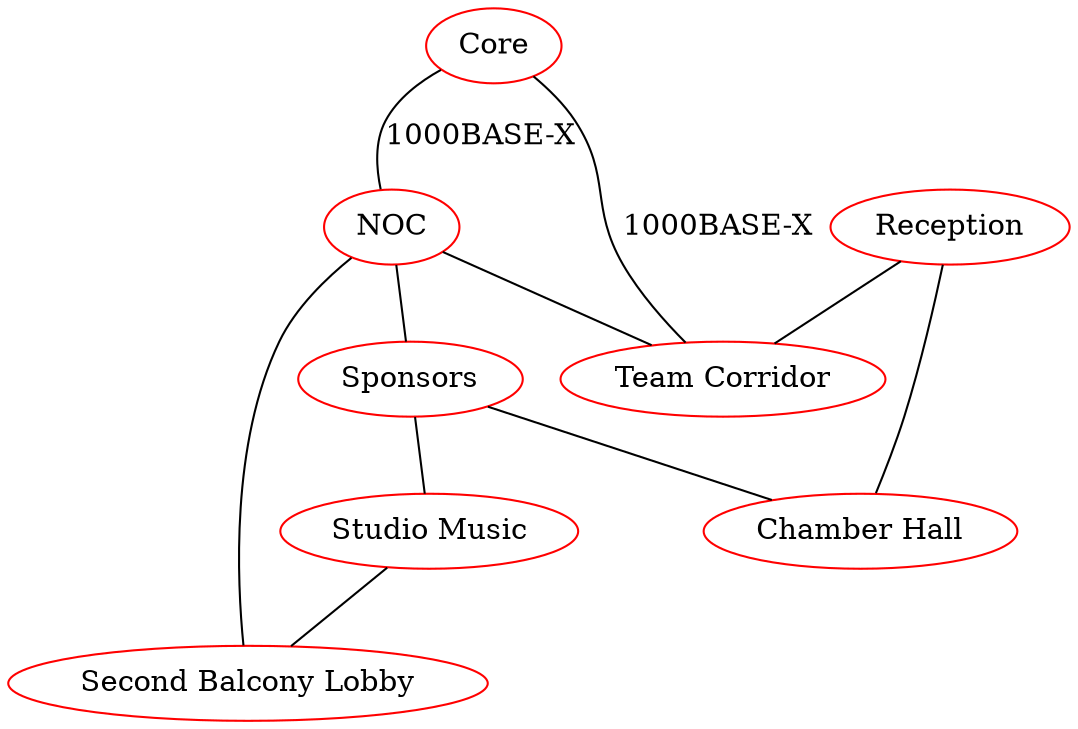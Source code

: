 # You need GraphViz
# sfdp -Tsvg backbone.dot -o backbone.svg

graph {
        Core[color="red"];
        NOC[color="red"];
        "Team Corridor"[color="red"];
        "Reception"[color="red"];
        "Chamber Hall"[color="red"];
        "Second Balcony Lobby"[color="red"];
        "Sponsors"[color="red"];
        "Studio Music"[color="red"];
	Core -- NOC[label="1000BASE-X"];
        Core -- "Team Corridor"[label="1000BASE-X"];
        NOC -- {"Second Balcony Lobby" "Sponsors" "Team Corridor"};
        Reception -- {"Team Corridor" "Chamber Hall"};
        Sponsors -- "Chamber Hall";
        Sponsors -- "Studio Music";
        "Studio Music" -- "Second Balcony Lobby";
}